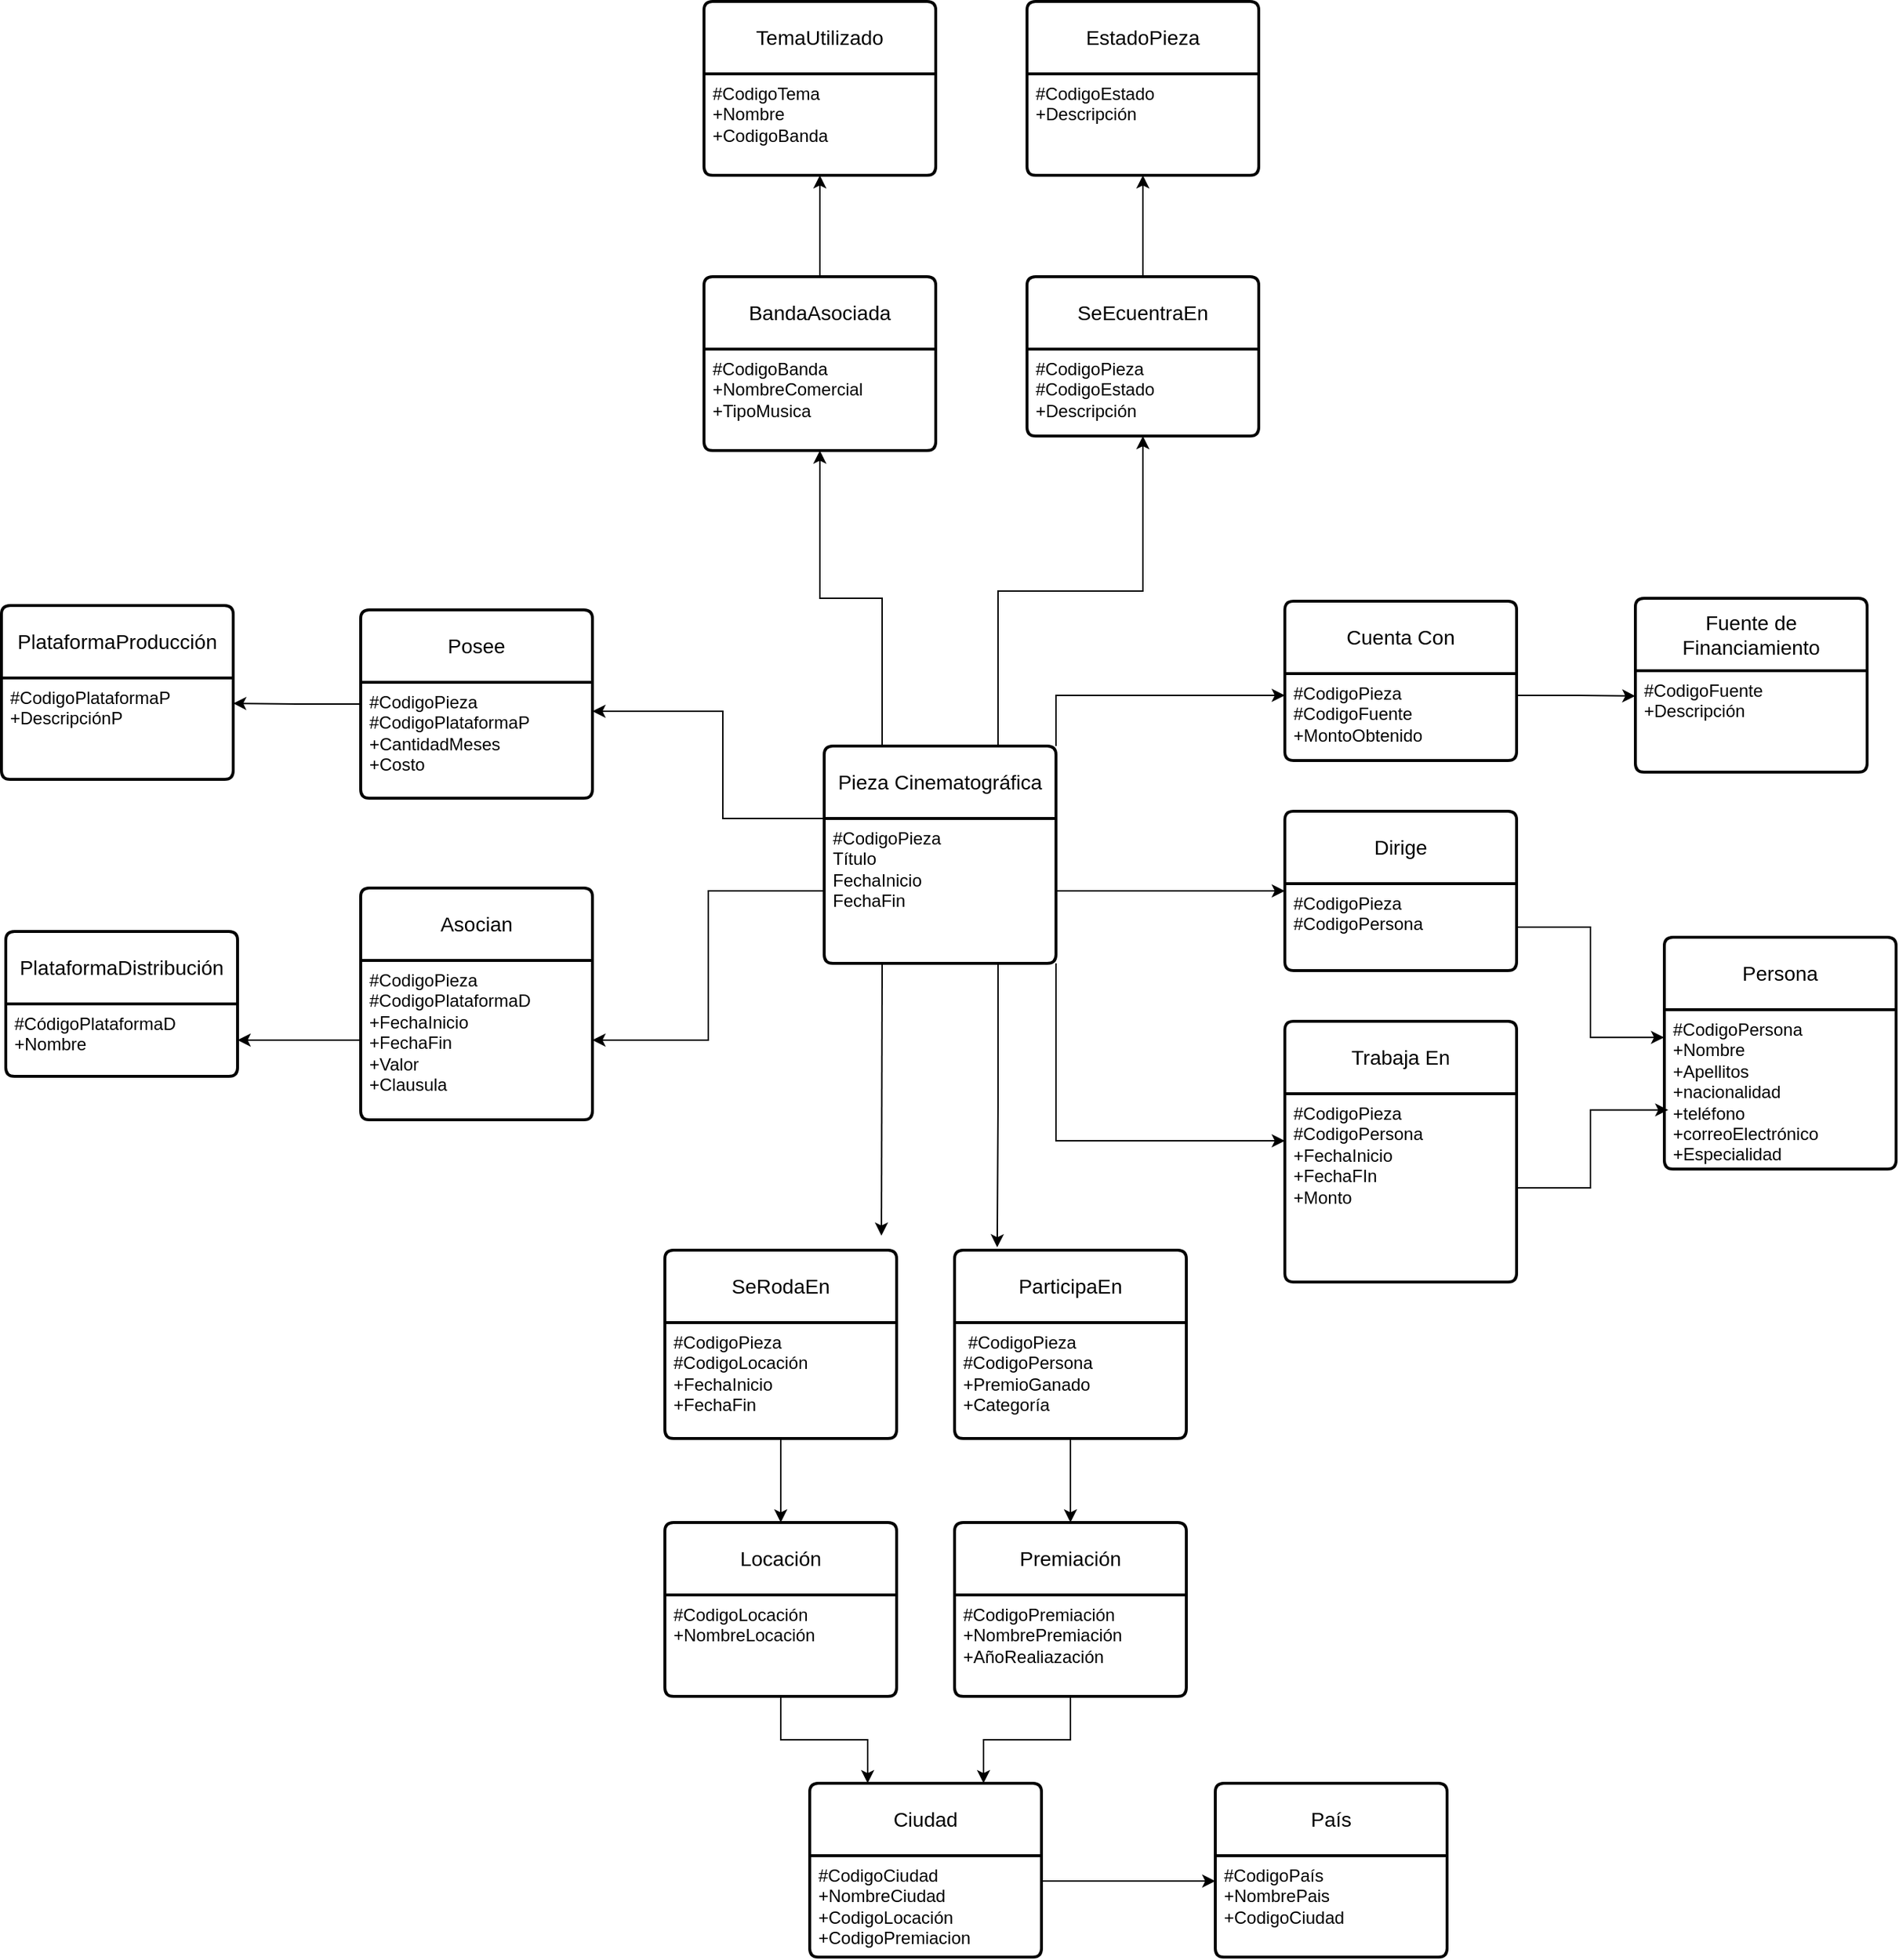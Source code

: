 <mxfile version="24.2.7" type="github">
  <diagram name="Página-1" id="hrNfEkM_zEZgpHbIs4Ky">
    <mxGraphModel dx="2867" dy="2409" grid="1" gridSize="10" guides="1" tooltips="1" connect="1" arrows="1" fold="1" page="1" pageScale="1" pageWidth="827" pageHeight="1169" math="0" shadow="0">
      <root>
        <mxCell id="0" />
        <mxCell id="1" parent="0" />
        <mxCell id="6nBhxOTQtNVNoO5iaPru-271" style="edgeStyle=orthogonalEdgeStyle;rounded=0;orthogonalLoop=1;jettySize=auto;html=1;exitX=1;exitY=0;exitDx=0;exitDy=0;entryX=0;entryY=0.25;entryDx=0;entryDy=0;" parent="1" source="6nBhxOTQtNVNoO5iaPru-257" target="6nBhxOTQtNVNoO5iaPru-260" edge="1">
          <mxGeometry relative="1" as="geometry" />
        </mxCell>
        <mxCell id="MP5L8hE6l2Dujeq6eUyE-41" style="edgeStyle=orthogonalEdgeStyle;rounded=0;orthogonalLoop=1;jettySize=auto;html=1;exitX=0.75;exitY=0;exitDx=0;exitDy=0;entryX=0.5;entryY=1;entryDx=0;entryDy=0;" parent="1" source="6nBhxOTQtNVNoO5iaPru-257" target="MP5L8hE6l2Dujeq6eUyE-37" edge="1">
          <mxGeometry relative="1" as="geometry" />
        </mxCell>
        <mxCell id="S_hzrVKaV1y9BtVumVRH-4" style="edgeStyle=orthogonalEdgeStyle;rounded=0;orthogonalLoop=1;jettySize=auto;html=1;exitX=0.25;exitY=0;exitDx=0;exitDy=0;entryX=0.5;entryY=1;entryDx=0;entryDy=0;" edge="1" parent="1" source="6nBhxOTQtNVNoO5iaPru-257" target="S_hzrVKaV1y9BtVumVRH-2">
          <mxGeometry relative="1" as="geometry" />
        </mxCell>
        <mxCell id="6nBhxOTQtNVNoO5iaPru-257" value="Pieza Cinematográfica" style="swimlane;childLayout=stackLayout;horizontal=1;startSize=50;horizontalStack=0;rounded=1;fontSize=14;fontStyle=0;strokeWidth=2;resizeParent=0;resizeLast=1;shadow=0;dashed=0;align=center;arcSize=4;whiteSpace=wrap;html=1;" parent="1" vertex="1">
          <mxGeometry x="1168" y="-136" width="160" height="150" as="geometry" />
        </mxCell>
        <mxCell id="6nBhxOTQtNVNoO5iaPru-258" value="&lt;div&gt;#CodigoPieza&lt;/div&gt;&lt;div&gt;Título&lt;/div&gt;&lt;div&gt;FechaInicio&lt;/div&gt;&lt;div&gt;FechaFin&lt;br&gt;&lt;/div&gt;" style="align=left;strokeColor=none;fillColor=none;spacingLeft=4;fontSize=12;verticalAlign=top;resizable=0;rotatable=0;part=1;html=1;" parent="6nBhxOTQtNVNoO5iaPru-257" vertex="1">
          <mxGeometry y="50" width="160" height="100" as="geometry" />
        </mxCell>
        <mxCell id="6nBhxOTQtNVNoO5iaPru-259" value="Cuenta Con" style="swimlane;childLayout=stackLayout;horizontal=1;startSize=50;horizontalStack=0;rounded=1;fontSize=14;fontStyle=0;strokeWidth=2;resizeParent=0;resizeLast=1;shadow=0;dashed=0;align=center;arcSize=4;whiteSpace=wrap;html=1;" parent="1" vertex="1">
          <mxGeometry x="1486" y="-236" width="160" height="110" as="geometry" />
        </mxCell>
        <mxCell id="6nBhxOTQtNVNoO5iaPru-260" value="&lt;div&gt;#CodigoPieza&lt;/div&gt;&lt;div&gt;#CodigoFuente&lt;/div&gt;&lt;div&gt;+MontoObtenido&lt;br&gt;&lt;/div&gt;" style="align=left;strokeColor=none;fillColor=none;spacingLeft=4;fontSize=12;verticalAlign=top;resizable=0;rotatable=0;part=1;html=1;" parent="6nBhxOTQtNVNoO5iaPru-259" vertex="1">
          <mxGeometry y="50" width="160" height="60" as="geometry" />
        </mxCell>
        <mxCell id="6nBhxOTQtNVNoO5iaPru-262" value="Fuente de Financiamiento" style="swimlane;childLayout=stackLayout;horizontal=1;startSize=50;horizontalStack=0;rounded=1;fontSize=14;fontStyle=0;strokeWidth=2;resizeParent=0;resizeLast=1;shadow=0;dashed=0;align=center;arcSize=4;whiteSpace=wrap;html=1;" parent="1" vertex="1">
          <mxGeometry x="1728" y="-238" width="160" height="120" as="geometry" />
        </mxCell>
        <mxCell id="6nBhxOTQtNVNoO5iaPru-263" value="&lt;div&gt;#CodigoFuente&lt;/div&gt;&lt;div&gt;+Descripción&lt;br&gt;&lt;/div&gt;" style="align=left;strokeColor=none;fillColor=none;spacingLeft=4;fontSize=12;verticalAlign=top;resizable=0;rotatable=0;part=1;html=1;" parent="6nBhxOTQtNVNoO5iaPru-262" vertex="1">
          <mxGeometry y="50" width="160" height="70" as="geometry" />
        </mxCell>
        <mxCell id="6nBhxOTQtNVNoO5iaPru-264" value="Dirige" style="swimlane;childLayout=stackLayout;horizontal=1;startSize=50;horizontalStack=0;rounded=1;fontSize=14;fontStyle=0;strokeWidth=2;resizeParent=0;resizeLast=1;shadow=0;dashed=0;align=center;arcSize=4;whiteSpace=wrap;html=1;" parent="1" vertex="1">
          <mxGeometry x="1486" y="-91" width="160" height="110" as="geometry" />
        </mxCell>
        <mxCell id="6nBhxOTQtNVNoO5iaPru-265" value="&lt;div&gt;#CodigoPieza&lt;/div&gt;&lt;div&gt;#CodigoPersona&lt;br&gt;&lt;/div&gt;" style="align=left;strokeColor=none;fillColor=none;spacingLeft=4;fontSize=12;verticalAlign=top;resizable=0;rotatable=0;part=1;html=1;" parent="6nBhxOTQtNVNoO5iaPru-264" vertex="1">
          <mxGeometry y="50" width="160" height="60" as="geometry" />
        </mxCell>
        <mxCell id="6nBhxOTQtNVNoO5iaPru-266" value="Persona" style="swimlane;childLayout=stackLayout;horizontal=1;startSize=50;horizontalStack=0;rounded=1;fontSize=14;fontStyle=0;strokeWidth=2;resizeParent=0;resizeLast=1;shadow=0;dashed=0;align=center;arcSize=4;whiteSpace=wrap;html=1;" parent="1" vertex="1">
          <mxGeometry x="1748" y="-4" width="160" height="160" as="geometry" />
        </mxCell>
        <mxCell id="6nBhxOTQtNVNoO5iaPru-267" value="&lt;div&gt;#CodigoPersona&lt;/div&gt;&lt;div&gt;+Nombre&lt;/div&gt;&lt;div&gt;+Apellitos&lt;/div&gt;&lt;div&gt;+nacionalidad&lt;/div&gt;&lt;div&gt;+teléfono&lt;/div&gt;&lt;div&gt;+correoElectrónico&lt;/div&gt;&lt;div&gt;+Especialidad&lt;br&gt;&lt;/div&gt;" style="align=left;strokeColor=none;fillColor=none;spacingLeft=4;fontSize=12;verticalAlign=top;resizable=0;rotatable=0;part=1;html=1;" parent="6nBhxOTQtNVNoO5iaPru-266" vertex="1">
          <mxGeometry y="50" width="160" height="110" as="geometry" />
        </mxCell>
        <mxCell id="6nBhxOTQtNVNoO5iaPru-268" style="edgeStyle=none;rounded=0;orthogonalLoop=1;jettySize=auto;html=1;entryX=0.5;entryY=0;entryDx=0;entryDy=0;" parent="6nBhxOTQtNVNoO5iaPru-266" source="6nBhxOTQtNVNoO5iaPru-267" target="6nBhxOTQtNVNoO5iaPru-267" edge="1">
          <mxGeometry relative="1" as="geometry" />
        </mxCell>
        <mxCell id="6nBhxOTQtNVNoO5iaPru-269" value="Trabaja En" style="swimlane;childLayout=stackLayout;horizontal=1;startSize=50;horizontalStack=0;rounded=1;fontSize=14;fontStyle=0;strokeWidth=2;resizeParent=0;resizeLast=1;shadow=0;dashed=0;align=center;arcSize=4;whiteSpace=wrap;html=1;" parent="1" vertex="1">
          <mxGeometry x="1486" y="54" width="160" height="180" as="geometry" />
        </mxCell>
        <mxCell id="6nBhxOTQtNVNoO5iaPru-270" value="&lt;div&gt;#CodigoPieza&lt;/div&gt;&lt;div&gt;#CodigoPersona&lt;br&gt;&lt;/div&gt;+FechaInicio&lt;br&gt;&lt;div&gt;+FechaFIn&lt;/div&gt;&lt;div&gt;+Monto&lt;br&gt;&lt;/div&gt;" style="align=left;strokeColor=none;fillColor=none;spacingLeft=4;fontSize=12;verticalAlign=top;resizable=0;rotatable=0;part=1;html=1;" parent="6nBhxOTQtNVNoO5iaPru-269" vertex="1">
          <mxGeometry y="50" width="160" height="130" as="geometry" />
        </mxCell>
        <mxCell id="6nBhxOTQtNVNoO5iaPru-273" style="edgeStyle=orthogonalEdgeStyle;rounded=0;orthogonalLoop=1;jettySize=auto;html=1;exitX=1;exitY=0.25;exitDx=0;exitDy=0;entryX=0;entryY=0.25;entryDx=0;entryDy=0;" parent="1" source="6nBhxOTQtNVNoO5iaPru-260" target="6nBhxOTQtNVNoO5iaPru-263" edge="1">
          <mxGeometry relative="1" as="geometry" />
        </mxCell>
        <mxCell id="MP5L8hE6l2Dujeq6eUyE-2" style="edgeStyle=orthogonalEdgeStyle;rounded=0;orthogonalLoop=1;jettySize=auto;html=1;exitX=1;exitY=1;exitDx=0;exitDy=0;entryX=0;entryY=0.25;entryDx=0;entryDy=0;" parent="1" source="6nBhxOTQtNVNoO5iaPru-258" target="6nBhxOTQtNVNoO5iaPru-270" edge="1">
          <mxGeometry relative="1" as="geometry" />
        </mxCell>
        <mxCell id="MP5L8hE6l2Dujeq6eUyE-3" style="edgeStyle=orthogonalEdgeStyle;rounded=0;orthogonalLoop=1;jettySize=auto;html=1;entryX=0;entryY=0.5;entryDx=0;entryDy=0;" parent="1" source="6nBhxOTQtNVNoO5iaPru-258" target="6nBhxOTQtNVNoO5iaPru-264" edge="1">
          <mxGeometry relative="1" as="geometry" />
        </mxCell>
        <mxCell id="MP5L8hE6l2Dujeq6eUyE-4" style="edgeStyle=orthogonalEdgeStyle;rounded=0;orthogonalLoop=1;jettySize=auto;html=1;entryX=0.017;entryY=0.629;entryDx=0;entryDy=0;entryPerimeter=0;" parent="1" source="6nBhxOTQtNVNoO5iaPru-270" target="6nBhxOTQtNVNoO5iaPru-267" edge="1">
          <mxGeometry relative="1" as="geometry" />
        </mxCell>
        <mxCell id="MP5L8hE6l2Dujeq6eUyE-5" style="edgeStyle=orthogonalEdgeStyle;rounded=0;orthogonalLoop=1;jettySize=auto;html=1;entryX=-0.001;entryY=0.174;entryDx=0;entryDy=0;entryPerimeter=0;" parent="1" source="6nBhxOTQtNVNoO5iaPru-265" target="6nBhxOTQtNVNoO5iaPru-267" edge="1">
          <mxGeometry relative="1" as="geometry" />
        </mxCell>
        <mxCell id="MP5L8hE6l2Dujeq6eUyE-6" value="ParticipaEn" style="swimlane;childLayout=stackLayout;horizontal=1;startSize=50;horizontalStack=0;rounded=1;fontSize=14;fontStyle=0;strokeWidth=2;resizeParent=0;resizeLast=1;shadow=0;dashed=0;align=center;arcSize=4;whiteSpace=wrap;html=1;" parent="1" vertex="1">
          <mxGeometry x="1258" y="212" width="160" height="130" as="geometry" />
        </mxCell>
        <mxCell id="MP5L8hE6l2Dujeq6eUyE-7" value="&lt;div&gt;&amp;nbsp;#CodigoPieza&lt;/div&gt;&lt;div&gt;#CodigoPersona&lt;/div&gt;&lt;div&gt;+PremioGanado&lt;/div&gt;&lt;div&gt;+Categoría&lt;br&gt;&lt;/div&gt;" style="align=left;strokeColor=none;fillColor=none;spacingLeft=4;fontSize=12;verticalAlign=top;resizable=0;rotatable=0;part=1;html=1;" parent="MP5L8hE6l2Dujeq6eUyE-6" vertex="1">
          <mxGeometry y="50" width="160" height="80" as="geometry" />
        </mxCell>
        <mxCell id="MP5L8hE6l2Dujeq6eUyE-8" value="Premiación" style="swimlane;childLayout=stackLayout;horizontal=1;startSize=50;horizontalStack=0;rounded=1;fontSize=14;fontStyle=0;strokeWidth=2;resizeParent=0;resizeLast=1;shadow=0;dashed=0;align=center;arcSize=4;whiteSpace=wrap;html=1;" parent="1" vertex="1">
          <mxGeometry x="1258" y="400" width="160" height="120" as="geometry" />
        </mxCell>
        <mxCell id="MP5L8hE6l2Dujeq6eUyE-9" value="&lt;div&gt;#CodigoPremiación&lt;/div&gt;&lt;div&gt;+NombrePremiación&lt;/div&gt;&lt;div&gt;+AñoRealiazación&lt;/div&gt;" style="align=left;strokeColor=none;fillColor=none;spacingLeft=4;fontSize=12;verticalAlign=top;resizable=0;rotatable=0;part=1;html=1;" parent="MP5L8hE6l2Dujeq6eUyE-8" vertex="1">
          <mxGeometry y="50" width="160" height="70" as="geometry" />
        </mxCell>
        <mxCell id="MP5L8hE6l2Dujeq6eUyE-11" style="edgeStyle=orthogonalEdgeStyle;rounded=0;orthogonalLoop=1;jettySize=auto;html=1;entryX=0.5;entryY=0;entryDx=0;entryDy=0;" parent="1" source="MP5L8hE6l2Dujeq6eUyE-7" target="MP5L8hE6l2Dujeq6eUyE-8" edge="1">
          <mxGeometry relative="1" as="geometry" />
        </mxCell>
        <mxCell id="MP5L8hE6l2Dujeq6eUyE-12" value="SeRodaEn" style="swimlane;childLayout=stackLayout;horizontal=1;startSize=50;horizontalStack=0;rounded=1;fontSize=14;fontStyle=0;strokeWidth=2;resizeParent=0;resizeLast=1;shadow=0;dashed=0;align=center;arcSize=4;whiteSpace=wrap;html=1;" parent="1" vertex="1">
          <mxGeometry x="1058" y="212" width="160" height="130" as="geometry" />
        </mxCell>
        <mxCell id="MP5L8hE6l2Dujeq6eUyE-13" value="&lt;div&gt;#CodigoPieza&lt;/div&gt;&lt;div&gt;#CodigoLocación&lt;/div&gt;&lt;div&gt;+FechaInicio&lt;/div&gt;&lt;div&gt;+FechaFin&lt;br&gt;&lt;/div&gt;" style="align=left;strokeColor=none;fillColor=none;spacingLeft=4;fontSize=12;verticalAlign=top;resizable=0;rotatable=0;part=1;html=1;" parent="MP5L8hE6l2Dujeq6eUyE-12" vertex="1">
          <mxGeometry y="50" width="160" height="80" as="geometry" />
        </mxCell>
        <mxCell id="MP5L8hE6l2Dujeq6eUyE-15" style="edgeStyle=orthogonalEdgeStyle;rounded=0;orthogonalLoop=1;jettySize=auto;html=1;exitX=0.75;exitY=1;exitDx=0;exitDy=0;entryX=0.184;entryY=-0.015;entryDx=0;entryDy=0;entryPerimeter=0;" parent="1" source="6nBhxOTQtNVNoO5iaPru-258" target="MP5L8hE6l2Dujeq6eUyE-6" edge="1">
          <mxGeometry relative="1" as="geometry" />
        </mxCell>
        <mxCell id="MP5L8hE6l2Dujeq6eUyE-16" style="edgeStyle=orthogonalEdgeStyle;rounded=0;orthogonalLoop=1;jettySize=auto;html=1;exitX=0.25;exitY=1;exitDx=0;exitDy=0;" parent="1" source="6nBhxOTQtNVNoO5iaPru-258" edge="1">
          <mxGeometry relative="1" as="geometry">
            <mxPoint x="1207.5" y="202.0" as="targetPoint" />
          </mxGeometry>
        </mxCell>
        <mxCell id="MP5L8hE6l2Dujeq6eUyE-17" value="Locación" style="swimlane;childLayout=stackLayout;horizontal=1;startSize=50;horizontalStack=0;rounded=1;fontSize=14;fontStyle=0;strokeWidth=2;resizeParent=0;resizeLast=1;shadow=0;dashed=0;align=center;arcSize=4;whiteSpace=wrap;html=1;" parent="1" vertex="1">
          <mxGeometry x="1058" y="400" width="160" height="120" as="geometry" />
        </mxCell>
        <mxCell id="MP5L8hE6l2Dujeq6eUyE-18" value="&lt;div&gt;#CodigoLocación &lt;br&gt;&lt;/div&gt;&lt;div&gt;+NombreLocación&lt;/div&gt;" style="align=left;strokeColor=none;fillColor=none;spacingLeft=4;fontSize=12;verticalAlign=top;resizable=0;rotatable=0;part=1;html=1;" parent="MP5L8hE6l2Dujeq6eUyE-17" vertex="1">
          <mxGeometry y="50" width="160" height="70" as="geometry" />
        </mxCell>
        <mxCell id="MP5L8hE6l2Dujeq6eUyE-19" style="edgeStyle=orthogonalEdgeStyle;rounded=0;orthogonalLoop=1;jettySize=auto;html=1;entryX=0.5;entryY=0;entryDx=0;entryDy=0;" parent="1" source="MP5L8hE6l2Dujeq6eUyE-13" target="MP5L8hE6l2Dujeq6eUyE-17" edge="1">
          <mxGeometry relative="1" as="geometry" />
        </mxCell>
        <mxCell id="MP5L8hE6l2Dujeq6eUyE-20" value="Asocian" style="swimlane;childLayout=stackLayout;horizontal=1;startSize=50;horizontalStack=0;rounded=1;fontSize=14;fontStyle=0;strokeWidth=2;resizeParent=0;resizeLast=1;shadow=0;dashed=0;align=center;arcSize=4;whiteSpace=wrap;html=1;" parent="1" vertex="1">
          <mxGeometry x="848" y="-38" width="160" height="160" as="geometry" />
        </mxCell>
        <mxCell id="MP5L8hE6l2Dujeq6eUyE-21" value="&lt;div&gt;#CodigoPieza&lt;/div&gt;&lt;div&gt;#CodigoPlataformaD&lt;/div&gt;&lt;div&gt;+FechaInicio&lt;/div&gt;&lt;div&gt;+FechaFin&lt;/div&gt;&lt;div&gt;+Valor&lt;/div&gt;&lt;div&gt;+Clausula&lt;br&gt;&lt;/div&gt;" style="align=left;strokeColor=none;fillColor=none;spacingLeft=4;fontSize=12;verticalAlign=top;resizable=0;rotatable=0;part=1;html=1;" parent="MP5L8hE6l2Dujeq6eUyE-20" vertex="1">
          <mxGeometry y="50" width="160" height="110" as="geometry" />
        </mxCell>
        <mxCell id="MP5L8hE6l2Dujeq6eUyE-23" value="PlataformaProducción" style="swimlane;childLayout=stackLayout;horizontal=1;startSize=50;horizontalStack=0;rounded=1;fontSize=14;fontStyle=0;strokeWidth=2;resizeParent=0;resizeLast=1;shadow=0;dashed=0;align=center;arcSize=4;whiteSpace=wrap;html=1;" parent="1" vertex="1">
          <mxGeometry x="600" y="-233" width="160" height="120" as="geometry" />
        </mxCell>
        <mxCell id="MP5L8hE6l2Dujeq6eUyE-24" value="&lt;div&gt;#CodigoPlataformaP&lt;/div&gt;&lt;div&gt;+DescripciónP&lt;br&gt;&lt;/div&gt;" style="align=left;strokeColor=none;fillColor=none;spacingLeft=4;fontSize=12;verticalAlign=top;resizable=0;rotatable=0;part=1;html=1;" parent="MP5L8hE6l2Dujeq6eUyE-23" vertex="1">
          <mxGeometry y="50" width="160" height="70" as="geometry" />
        </mxCell>
        <mxCell id="MP5L8hE6l2Dujeq6eUyE-34" style="edgeStyle=orthogonalEdgeStyle;rounded=0;orthogonalLoop=1;jettySize=auto;html=1;entryX=1;entryY=0.25;entryDx=0;entryDy=0;" parent="1" source="MP5L8hE6l2Dujeq6eUyE-25" target="MP5L8hE6l2Dujeq6eUyE-24" edge="1">
          <mxGeometry relative="1" as="geometry" />
        </mxCell>
        <mxCell id="MP5L8hE6l2Dujeq6eUyE-25" value="Posee" style="swimlane;childLayout=stackLayout;horizontal=1;startSize=50;horizontalStack=0;rounded=1;fontSize=14;fontStyle=0;strokeWidth=2;resizeParent=0;resizeLast=1;shadow=0;dashed=0;align=center;arcSize=4;whiteSpace=wrap;html=1;" parent="1" vertex="1">
          <mxGeometry x="848" y="-230" width="160" height="130" as="geometry" />
        </mxCell>
        <mxCell id="MP5L8hE6l2Dujeq6eUyE-26" value="&lt;div&gt;#CodigoPieza&lt;/div&gt;&lt;div&gt;#CodigoPlataformaP&lt;/div&gt;&lt;div&gt;+CantidadMeses&lt;/div&gt;&lt;div&gt;+Costo&lt;br&gt;&lt;/div&gt;" style="align=left;strokeColor=none;fillColor=none;spacingLeft=4;fontSize=12;verticalAlign=top;resizable=0;rotatable=0;part=1;html=1;" parent="MP5L8hE6l2Dujeq6eUyE-25" vertex="1">
          <mxGeometry y="50" width="160" height="80" as="geometry" />
        </mxCell>
        <mxCell id="MP5L8hE6l2Dujeq6eUyE-28" value="PlataformaDistribución" style="swimlane;childLayout=stackLayout;horizontal=1;startSize=50;horizontalStack=0;rounded=1;fontSize=14;fontStyle=0;strokeWidth=2;resizeParent=0;resizeLast=1;shadow=0;dashed=0;align=center;arcSize=4;whiteSpace=wrap;html=1;" parent="1" vertex="1">
          <mxGeometry x="603" y="-8" width="160" height="100" as="geometry" />
        </mxCell>
        <mxCell id="MP5L8hE6l2Dujeq6eUyE-29" value="&lt;div&gt;#CódigoPlataformaD&lt;/div&gt;&lt;div&gt;+Nombre&lt;/div&gt;" style="align=left;strokeColor=none;fillColor=none;spacingLeft=4;fontSize=12;verticalAlign=top;resizable=0;rotatable=0;part=1;html=1;" parent="MP5L8hE6l2Dujeq6eUyE-28" vertex="1">
          <mxGeometry y="50" width="160" height="50" as="geometry" />
        </mxCell>
        <mxCell id="MP5L8hE6l2Dujeq6eUyE-30" style="edgeStyle=orthogonalEdgeStyle;rounded=0;orthogonalLoop=1;jettySize=auto;html=1;entryX=1;entryY=0.5;entryDx=0;entryDy=0;" parent="1" source="6nBhxOTQtNVNoO5iaPru-258" target="MP5L8hE6l2Dujeq6eUyE-21" edge="1">
          <mxGeometry relative="1" as="geometry" />
        </mxCell>
        <mxCell id="MP5L8hE6l2Dujeq6eUyE-31" style="edgeStyle=orthogonalEdgeStyle;rounded=0;orthogonalLoop=1;jettySize=auto;html=1;exitX=0;exitY=0;exitDx=0;exitDy=0;entryX=1;entryY=0.25;entryDx=0;entryDy=0;" parent="1" source="6nBhxOTQtNVNoO5iaPru-258" target="MP5L8hE6l2Dujeq6eUyE-26" edge="1">
          <mxGeometry relative="1" as="geometry">
            <Array as="points">
              <mxPoint x="1098" y="-86" />
              <mxPoint x="1098" y="-160" />
            </Array>
          </mxGeometry>
        </mxCell>
        <mxCell id="MP5L8hE6l2Dujeq6eUyE-33" style="edgeStyle=orthogonalEdgeStyle;rounded=0;orthogonalLoop=1;jettySize=auto;html=1;entryX=1;entryY=0.75;entryDx=0;entryDy=0;" parent="1" source="MP5L8hE6l2Dujeq6eUyE-21" target="MP5L8hE6l2Dujeq6eUyE-28" edge="1">
          <mxGeometry relative="1" as="geometry" />
        </mxCell>
        <mxCell id="MP5L8hE6l2Dujeq6eUyE-40" style="edgeStyle=orthogonalEdgeStyle;rounded=0;orthogonalLoop=1;jettySize=auto;html=1;entryX=0.5;entryY=1;entryDx=0;entryDy=0;" parent="1" source="MP5L8hE6l2Dujeq6eUyE-36" target="MP5L8hE6l2Dujeq6eUyE-39" edge="1">
          <mxGeometry relative="1" as="geometry" />
        </mxCell>
        <mxCell id="MP5L8hE6l2Dujeq6eUyE-36" value="SeEcuentraEn" style="swimlane;childLayout=stackLayout;horizontal=1;startSize=50;horizontalStack=0;rounded=1;fontSize=14;fontStyle=0;strokeWidth=2;resizeParent=0;resizeLast=1;shadow=0;dashed=0;align=center;arcSize=4;whiteSpace=wrap;html=1;" parent="1" vertex="1">
          <mxGeometry x="1308" y="-460" width="160" height="110" as="geometry" />
        </mxCell>
        <mxCell id="MP5L8hE6l2Dujeq6eUyE-37" value="&lt;div&gt;#CodigoPieza&lt;/div&gt;&lt;div&gt;#CodigoEstado&lt;/div&gt;&lt;div&gt;+Descripción&lt;br&gt;&lt;/div&gt;" style="align=left;strokeColor=none;fillColor=none;spacingLeft=4;fontSize=12;verticalAlign=top;resizable=0;rotatable=0;part=1;html=1;" parent="MP5L8hE6l2Dujeq6eUyE-36" vertex="1">
          <mxGeometry y="50" width="160" height="60" as="geometry" />
        </mxCell>
        <mxCell id="MP5L8hE6l2Dujeq6eUyE-38" value="EstadoPieza" style="swimlane;childLayout=stackLayout;horizontal=1;startSize=50;horizontalStack=0;rounded=1;fontSize=14;fontStyle=0;strokeWidth=2;resizeParent=0;resizeLast=1;shadow=0;dashed=0;align=center;arcSize=4;whiteSpace=wrap;html=1;" parent="1" vertex="1">
          <mxGeometry x="1308" y="-650" width="160" height="120" as="geometry" />
        </mxCell>
        <mxCell id="MP5L8hE6l2Dujeq6eUyE-39" value="&lt;div&gt;#CodigoEstado&lt;/div&gt;&lt;div&gt;+Descripción&lt;/div&gt;" style="align=left;strokeColor=none;fillColor=none;spacingLeft=4;fontSize=12;verticalAlign=top;resizable=0;rotatable=0;part=1;html=1;" parent="MP5L8hE6l2Dujeq6eUyE-38" vertex="1">
          <mxGeometry y="50" width="160" height="70" as="geometry" />
        </mxCell>
        <mxCell id="S_hzrVKaV1y9BtVumVRH-8" style="edgeStyle=orthogonalEdgeStyle;rounded=0;orthogonalLoop=1;jettySize=auto;html=1;entryX=0.5;entryY=1;entryDx=0;entryDy=0;" edge="1" parent="1" source="S_hzrVKaV1y9BtVumVRH-1" target="S_hzrVKaV1y9BtVumVRH-6">
          <mxGeometry relative="1" as="geometry" />
        </mxCell>
        <mxCell id="S_hzrVKaV1y9BtVumVRH-1" value="BandaAsociada" style="swimlane;childLayout=stackLayout;horizontal=1;startSize=50;horizontalStack=0;rounded=1;fontSize=14;fontStyle=0;strokeWidth=2;resizeParent=0;resizeLast=1;shadow=0;dashed=0;align=center;arcSize=4;whiteSpace=wrap;html=1;" vertex="1" parent="1">
          <mxGeometry x="1085" y="-460" width="160" height="120" as="geometry" />
        </mxCell>
        <mxCell id="S_hzrVKaV1y9BtVumVRH-2" value="&lt;div&gt;#CodigoBanda&lt;/div&gt;&lt;div&gt;+NombreComercial&lt;/div&gt;&lt;div&gt;+TipoMusica&lt;br&gt;&lt;/div&gt;" style="align=left;strokeColor=none;fillColor=none;spacingLeft=4;fontSize=12;verticalAlign=top;resizable=0;rotatable=0;part=1;html=1;" vertex="1" parent="S_hzrVKaV1y9BtVumVRH-1">
          <mxGeometry y="50" width="160" height="70" as="geometry" />
        </mxCell>
        <mxCell id="S_hzrVKaV1y9BtVumVRH-5" value="TemaUtilizado" style="swimlane;childLayout=stackLayout;horizontal=1;startSize=50;horizontalStack=0;rounded=1;fontSize=14;fontStyle=0;strokeWidth=2;resizeParent=0;resizeLast=1;shadow=0;dashed=0;align=center;arcSize=4;whiteSpace=wrap;html=1;" vertex="1" parent="1">
          <mxGeometry x="1085" y="-650" width="160" height="120" as="geometry" />
        </mxCell>
        <mxCell id="S_hzrVKaV1y9BtVumVRH-6" value="&lt;div&gt;#CodigoTema&lt;/div&gt;&lt;div&gt;+Nombre&lt;/div&gt;&lt;div&gt;+CodigoBanda&lt;br&gt;&lt;/div&gt;" style="align=left;strokeColor=none;fillColor=none;spacingLeft=4;fontSize=12;verticalAlign=top;resizable=0;rotatable=0;part=1;html=1;" vertex="1" parent="S_hzrVKaV1y9BtVumVRH-5">
          <mxGeometry y="50" width="160" height="70" as="geometry" />
        </mxCell>
        <mxCell id="S_hzrVKaV1y9BtVumVRH-9" value="Ciudad" style="swimlane;childLayout=stackLayout;horizontal=1;startSize=50;horizontalStack=0;rounded=1;fontSize=14;fontStyle=0;strokeWidth=2;resizeParent=0;resizeLast=1;shadow=0;dashed=0;align=center;arcSize=4;whiteSpace=wrap;html=1;" vertex="1" parent="1">
          <mxGeometry x="1158" y="580" width="160" height="120" as="geometry" />
        </mxCell>
        <mxCell id="S_hzrVKaV1y9BtVumVRH-10" value="&lt;div&gt;#CodigoCiudad&lt;/div&gt;&lt;div&gt;+NombreCiudad&lt;/div&gt;&lt;div&gt;+CodigoLocación&lt;br&gt;&lt;/div&gt;&lt;div&gt;+CodigoPremiacion&lt;br&gt;&lt;/div&gt;" style="align=left;strokeColor=none;fillColor=none;spacingLeft=4;fontSize=12;verticalAlign=top;resizable=0;rotatable=0;part=1;html=1;" vertex="1" parent="S_hzrVKaV1y9BtVumVRH-9">
          <mxGeometry y="50" width="160" height="70" as="geometry" />
        </mxCell>
        <mxCell id="S_hzrVKaV1y9BtVumVRH-11" value="País" style="swimlane;childLayout=stackLayout;horizontal=1;startSize=50;horizontalStack=0;rounded=1;fontSize=14;fontStyle=0;strokeWidth=2;resizeParent=0;resizeLast=1;shadow=0;dashed=0;align=center;arcSize=4;whiteSpace=wrap;html=1;" vertex="1" parent="1">
          <mxGeometry x="1438" y="580" width="160" height="120" as="geometry" />
        </mxCell>
        <mxCell id="S_hzrVKaV1y9BtVumVRH-12" value="&lt;div&gt;#CodigoPaís&lt;/div&gt;&lt;div&gt;+NombrePais&lt;br&gt;&lt;/div&gt;&lt;div&gt;+CodigoCiudad&lt;br&gt;&lt;/div&gt;" style="align=left;strokeColor=none;fillColor=none;spacingLeft=4;fontSize=12;verticalAlign=top;resizable=0;rotatable=0;part=1;html=1;" vertex="1" parent="S_hzrVKaV1y9BtVumVRH-11">
          <mxGeometry y="50" width="160" height="70" as="geometry" />
        </mxCell>
        <mxCell id="S_hzrVKaV1y9BtVumVRH-13" style="edgeStyle=orthogonalEdgeStyle;rounded=0;orthogonalLoop=1;jettySize=auto;html=1;entryX=0.25;entryY=0;entryDx=0;entryDy=0;" edge="1" parent="1" source="MP5L8hE6l2Dujeq6eUyE-18" target="S_hzrVKaV1y9BtVumVRH-9">
          <mxGeometry relative="1" as="geometry" />
        </mxCell>
        <mxCell id="S_hzrVKaV1y9BtVumVRH-14" style="edgeStyle=orthogonalEdgeStyle;rounded=0;orthogonalLoop=1;jettySize=auto;html=1;entryX=0.75;entryY=0;entryDx=0;entryDy=0;" edge="1" parent="1" source="MP5L8hE6l2Dujeq6eUyE-9" target="S_hzrVKaV1y9BtVumVRH-9">
          <mxGeometry relative="1" as="geometry" />
        </mxCell>
        <mxCell id="S_hzrVKaV1y9BtVumVRH-18" style="edgeStyle=orthogonalEdgeStyle;rounded=0;orthogonalLoop=1;jettySize=auto;html=1;exitX=1;exitY=0.25;exitDx=0;exitDy=0;entryX=0;entryY=0.25;entryDx=0;entryDy=0;" edge="1" parent="1" source="S_hzrVKaV1y9BtVumVRH-10" target="S_hzrVKaV1y9BtVumVRH-12">
          <mxGeometry relative="1" as="geometry" />
        </mxCell>
      </root>
    </mxGraphModel>
  </diagram>
</mxfile>
